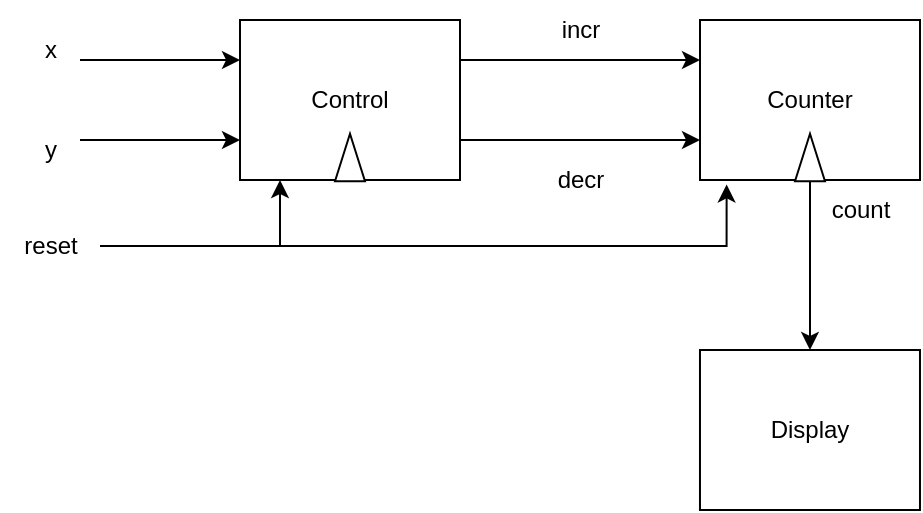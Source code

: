 <mxfile version="22.0.1" type="device">
  <diagram name="Page-1" id="V5FEJibJbFLJuYnV9K3m">
    <mxGraphModel dx="969" dy="716" grid="1" gridSize="10" guides="1" tooltips="1" connect="1" arrows="1" fold="1" page="1" pageScale="1" pageWidth="1100" pageHeight="850" math="0" shadow="0">
      <root>
        <mxCell id="0" />
        <mxCell id="1" parent="0" />
        <mxCell id="WlHPjdlhKZzmjfqu4k6s-10" style="edgeStyle=orthogonalEdgeStyle;rounded=0;orthogonalLoop=1;jettySize=auto;html=1;exitX=1;exitY=0.25;exitDx=0;exitDy=0;entryX=0;entryY=0.25;entryDx=0;entryDy=0;" edge="1" parent="1" source="WlHPjdlhKZzmjfqu4k6s-1" target="WlHPjdlhKZzmjfqu4k6s-9">
          <mxGeometry relative="1" as="geometry" />
        </mxCell>
        <mxCell id="WlHPjdlhKZzmjfqu4k6s-11" style="edgeStyle=orthogonalEdgeStyle;rounded=0;orthogonalLoop=1;jettySize=auto;html=1;exitX=1;exitY=0.75;exitDx=0;exitDy=0;entryX=0;entryY=0.75;entryDx=0;entryDy=0;" edge="1" parent="1" source="WlHPjdlhKZzmjfqu4k6s-1" target="WlHPjdlhKZzmjfqu4k6s-9">
          <mxGeometry relative="1" as="geometry" />
        </mxCell>
        <mxCell id="WlHPjdlhKZzmjfqu4k6s-1" value="Control" style="rounded=0;whiteSpace=wrap;html=1;" vertex="1" parent="1">
          <mxGeometry x="510" y="360" width="110" height="80" as="geometry" />
        </mxCell>
        <mxCell id="WlHPjdlhKZzmjfqu4k6s-4" style="edgeStyle=orthogonalEdgeStyle;rounded=0;orthogonalLoop=1;jettySize=auto;html=1;entryX=0;entryY=0.25;entryDx=0;entryDy=0;" edge="1" parent="1" source="WlHPjdlhKZzmjfqu4k6s-2" target="WlHPjdlhKZzmjfqu4k6s-1">
          <mxGeometry relative="1" as="geometry">
            <Array as="points">
              <mxPoint x="450" y="380" />
              <mxPoint x="450" y="380" />
            </Array>
          </mxGeometry>
        </mxCell>
        <mxCell id="WlHPjdlhKZzmjfqu4k6s-2" value="x" style="text;html=1;align=center;verticalAlign=middle;resizable=0;points=[];autosize=1;strokeColor=none;fillColor=none;" vertex="1" parent="1">
          <mxGeometry x="400" y="360" width="30" height="30" as="geometry" />
        </mxCell>
        <mxCell id="WlHPjdlhKZzmjfqu4k6s-5" style="edgeStyle=orthogonalEdgeStyle;rounded=0;orthogonalLoop=1;jettySize=auto;html=1;entryX=0;entryY=0.75;entryDx=0;entryDy=0;" edge="1" parent="1" source="WlHPjdlhKZzmjfqu4k6s-3" target="WlHPjdlhKZzmjfqu4k6s-1">
          <mxGeometry relative="1" as="geometry">
            <Array as="points">
              <mxPoint x="450" y="420" />
              <mxPoint x="450" y="420" />
            </Array>
          </mxGeometry>
        </mxCell>
        <mxCell id="WlHPjdlhKZzmjfqu4k6s-3" value="y" style="text;html=1;align=center;verticalAlign=middle;resizable=0;points=[];autosize=1;strokeColor=none;fillColor=none;" vertex="1" parent="1">
          <mxGeometry x="400" y="410" width="30" height="30" as="geometry" />
        </mxCell>
        <mxCell id="WlHPjdlhKZzmjfqu4k6s-7" style="edgeStyle=orthogonalEdgeStyle;rounded=0;orthogonalLoop=1;jettySize=auto;html=1;" edge="1" parent="1" source="WlHPjdlhKZzmjfqu4k6s-6">
          <mxGeometry relative="1" as="geometry">
            <mxPoint x="530" y="440" as="targetPoint" />
            <Array as="points">
              <mxPoint x="530" y="473" />
              <mxPoint x="530" y="440" />
            </Array>
          </mxGeometry>
        </mxCell>
        <mxCell id="WlHPjdlhKZzmjfqu4k6s-6" value="reset" style="text;html=1;align=center;verticalAlign=middle;resizable=0;points=[];autosize=1;strokeColor=none;fillColor=none;" vertex="1" parent="1">
          <mxGeometry x="390" y="458" width="50" height="30" as="geometry" />
        </mxCell>
        <mxCell id="WlHPjdlhKZzmjfqu4k6s-17" style="edgeStyle=orthogonalEdgeStyle;rounded=0;orthogonalLoop=1;jettySize=auto;html=1;exitX=0.5;exitY=1;exitDx=0;exitDy=0;entryX=0.5;entryY=0;entryDx=0;entryDy=0;" edge="1" parent="1" source="WlHPjdlhKZzmjfqu4k6s-9" target="WlHPjdlhKZzmjfqu4k6s-16">
          <mxGeometry relative="1" as="geometry" />
        </mxCell>
        <mxCell id="WlHPjdlhKZzmjfqu4k6s-9" value="Counter" style="rounded=0;whiteSpace=wrap;html=1;" vertex="1" parent="1">
          <mxGeometry x="740" y="360" width="110" height="80" as="geometry" />
        </mxCell>
        <mxCell id="WlHPjdlhKZzmjfqu4k6s-12" value="decr" style="text;html=1;align=center;verticalAlign=middle;resizable=0;points=[];autosize=1;strokeColor=none;fillColor=none;" vertex="1" parent="1">
          <mxGeometry x="655" y="425" width="50" height="30" as="geometry" />
        </mxCell>
        <mxCell id="WlHPjdlhKZzmjfqu4k6s-14" value="incr" style="text;html=1;align=center;verticalAlign=middle;resizable=0;points=[];autosize=1;strokeColor=none;fillColor=none;" vertex="1" parent="1">
          <mxGeometry x="660" y="350" width="40" height="30" as="geometry" />
        </mxCell>
        <mxCell id="WlHPjdlhKZzmjfqu4k6s-16" value="Display" style="rounded=0;whiteSpace=wrap;html=1;" vertex="1" parent="1">
          <mxGeometry x="739.99" y="525" width="110" height="80" as="geometry" />
        </mxCell>
        <mxCell id="WlHPjdlhKZzmjfqu4k6s-18" value="count" style="text;html=1;align=center;verticalAlign=middle;resizable=0;points=[];autosize=1;strokeColor=none;fillColor=none;" vertex="1" parent="1">
          <mxGeometry x="795" y="440" width="50" height="30" as="geometry" />
        </mxCell>
        <mxCell id="WlHPjdlhKZzmjfqu4k6s-21" value="" style="triangle;whiteSpace=wrap;html=1;rotation=-90;" vertex="1" parent="1">
          <mxGeometry x="553.12" y="421.25" width="23.75" height="15" as="geometry" />
        </mxCell>
        <mxCell id="WlHPjdlhKZzmjfqu4k6s-22" value="" style="triangle;whiteSpace=wrap;html=1;rotation=-90;" vertex="1" parent="1">
          <mxGeometry x="783.12" y="421.25" width="23.75" height="15" as="geometry" />
        </mxCell>
        <mxCell id="WlHPjdlhKZzmjfqu4k6s-24" style="edgeStyle=orthogonalEdgeStyle;rounded=0;orthogonalLoop=1;jettySize=auto;html=1;entryX=0.121;entryY=1.028;entryDx=0;entryDy=0;entryPerimeter=0;" edge="1" parent="1" source="WlHPjdlhKZzmjfqu4k6s-6" target="WlHPjdlhKZzmjfqu4k6s-9">
          <mxGeometry relative="1" as="geometry" />
        </mxCell>
      </root>
    </mxGraphModel>
  </diagram>
</mxfile>
